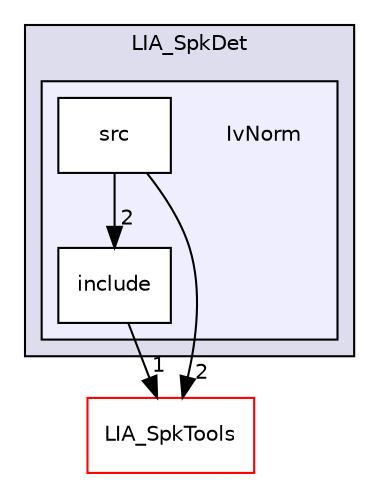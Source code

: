 digraph "LIA_SpkDet/IvNorm" {
  compound=true
  node [ fontsize="10", fontname="Helvetica"];
  edge [ labelfontsize="10", labelfontname="Helvetica"];
  subgraph clusterdir_3956374995d7175cff63206a008f608a {
    graph [ bgcolor="#ddddee", pencolor="black", label="LIA_SpkDet" fontname="Helvetica", fontsize="10", URL="dir_3956374995d7175cff63206a008f608a.html"]
  subgraph clusterdir_bbddc7fbc422744cf56b0968b2e70043 {
    graph [ bgcolor="#eeeeff", pencolor="black", label="" URL="dir_bbddc7fbc422744cf56b0968b2e70043.html"];
    dir_bbddc7fbc422744cf56b0968b2e70043 [shape=plaintext label="IvNorm"];
    dir_be0487b132910405cf5c8a6fa7843baf [shape=box label="include" color="black" fillcolor="white" style="filled" URL="dir_be0487b132910405cf5c8a6fa7843baf.html"];
    dir_42090052fcafc0c94789626ef1d7bc11 [shape=box label="src" color="black" fillcolor="white" style="filled" URL="dir_42090052fcafc0c94789626ef1d7bc11.html"];
  }
  }
  dir_7b9f40c7474acebf25e66f966c5b9c6a [shape=box label="LIA_SpkTools" fillcolor="white" style="filled" color="red" URL="dir_7b9f40c7474acebf25e66f966c5b9c6a.html"];
  dir_42090052fcafc0c94789626ef1d7bc11->dir_7b9f40c7474acebf25e66f966c5b9c6a [headlabel="2", labeldistance=1.5 headhref="dir_000069_000110.html"];
  dir_42090052fcafc0c94789626ef1d7bc11->dir_be0487b132910405cf5c8a6fa7843baf [headlabel="2", labeldistance=1.5 headhref="dir_000069_000068.html"];
  dir_be0487b132910405cf5c8a6fa7843baf->dir_7b9f40c7474acebf25e66f966c5b9c6a [headlabel="1", labeldistance=1.5 headhref="dir_000068_000110.html"];
}
